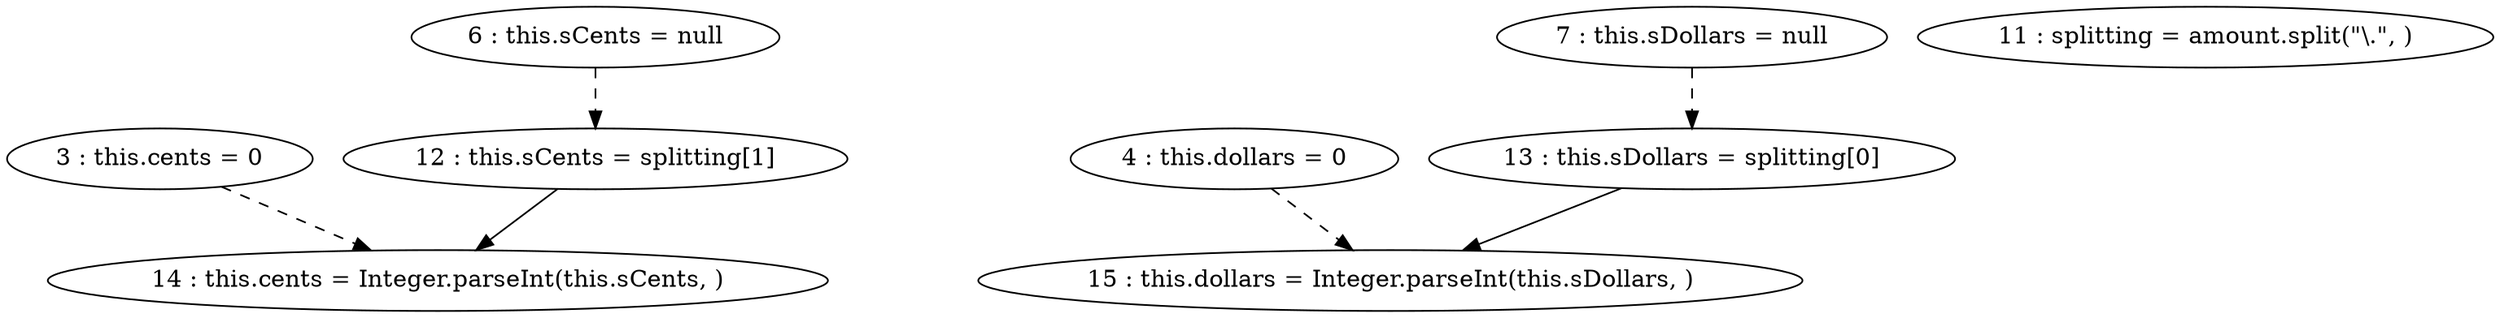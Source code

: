 digraph G {
"3 : this.cents = 0"
"3 : this.cents = 0" -> "14 : this.cents = Integer.parseInt(this.sCents, )" [style=dashed]
"4 : this.dollars = 0"
"4 : this.dollars = 0" -> "15 : this.dollars = Integer.parseInt(this.sDollars, )" [style=dashed]
"6 : this.sCents = null"
"6 : this.sCents = null" -> "12 : this.sCents = splitting[1]" [style=dashed]
"7 : this.sDollars = null"
"7 : this.sDollars = null" -> "13 : this.sDollars = splitting[0]" [style=dashed]
"11 : splitting = amount.split(\"\\.\", )"
"12 : this.sCents = splitting[1]"
"12 : this.sCents = splitting[1]" -> "14 : this.cents = Integer.parseInt(this.sCents, )"
"13 : this.sDollars = splitting[0]"
"13 : this.sDollars = splitting[0]" -> "15 : this.dollars = Integer.parseInt(this.sDollars, )"
"14 : this.cents = Integer.parseInt(this.sCents, )"
"15 : this.dollars = Integer.parseInt(this.sDollars, )"
}